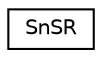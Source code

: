 digraph "Graphical Class Hierarchy"
{
 // LATEX_PDF_SIZE
  edge [fontname="Helvetica",fontsize="10",labelfontname="Helvetica",labelfontsize="10"];
  node [fontname="Helvetica",fontsize="10",shape=record];
  rankdir="LR";
  Node0 [label="SnSR",height=0.2,width=0.4,color="black", fillcolor="white", style="filled",URL="$classSnSR.html",tooltip=" "];
}
